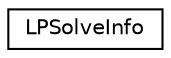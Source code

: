 digraph "Graphical Class Hierarchy"
{
 // LATEX_PDF_SIZE
  edge [fontname="Helvetica",fontsize="10",labelfontname="Helvetica",labelfontsize="10"];
  node [fontname="Helvetica",fontsize="10",shape=record];
  rankdir="LR";
  Node0 [label="LPSolveInfo",height=0.2,width=0.4,color="black", fillcolor="white", style="filled",URL="$structoperations__research_1_1sat_1_1_l_p_solve_info.html",tooltip=" "];
}
